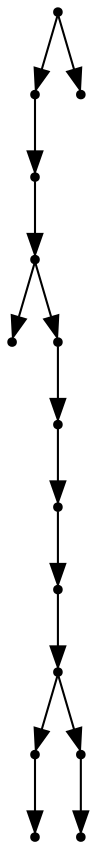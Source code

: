 digraph {
  14 [shape=point];
  12 [shape=point];
  11 [shape=point];
  10 [shape=point];
  0 [shape=point];
  9 [shape=point];
  8 [shape=point];
  7 [shape=point];
  6 [shape=point];
  5 [shape=point];
  2 [shape=point];
  1 [shape=point];
  4 [shape=point];
  3 [shape=point];
  13 [shape=point];
14 -> 12;
12 -> 11;
11 -> 10;
10 -> 0;
10 -> 9;
9 -> 8;
8 -> 7;
7 -> 6;
6 -> 5;
5 -> 2;
2 -> 1;
5 -> 4;
4 -> 3;
14 -> 13;
}

